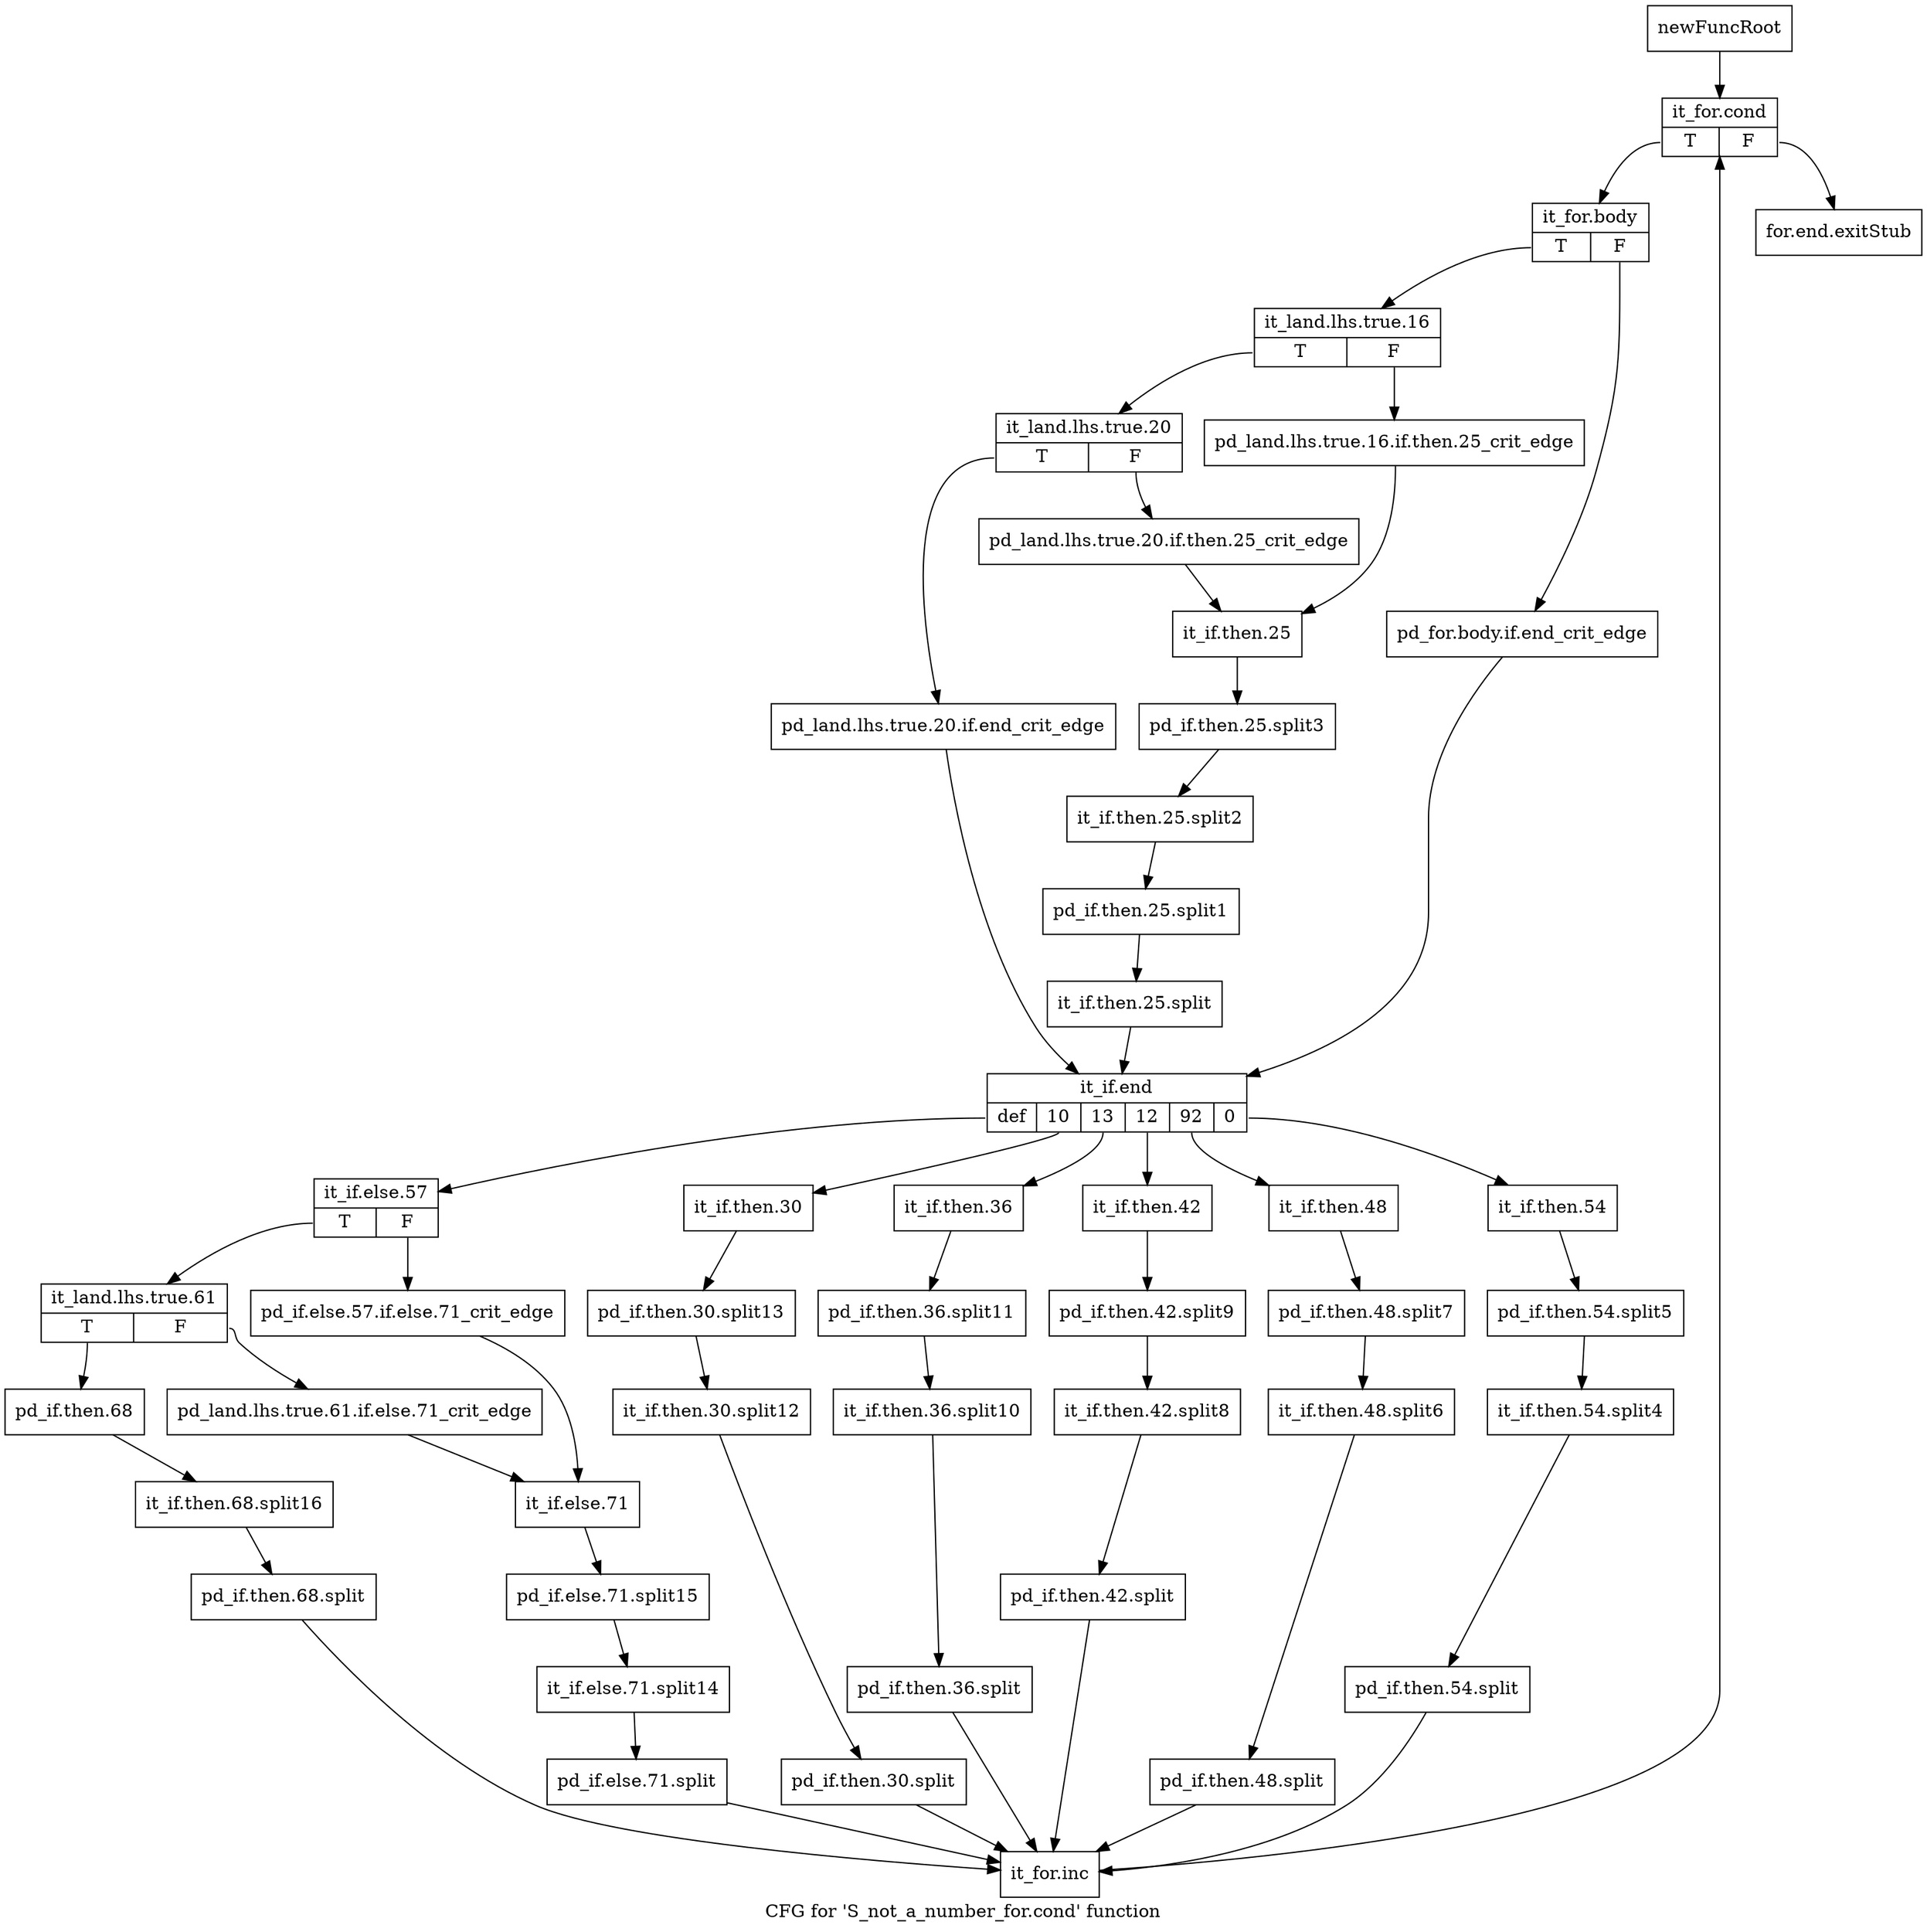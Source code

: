 digraph "CFG for 'S_not_a_number_for.cond' function" {
	label="CFG for 'S_not_a_number_for.cond' function";

	Node0x5521630 [shape=record,label="{newFuncRoot}"];
	Node0x5521630 -> Node0x55216d0;
	Node0x5521680 [shape=record,label="{for.end.exitStub}"];
	Node0x55216d0 [shape=record,label="{it_for.cond|{<s0>T|<s1>F}}"];
	Node0x55216d0:s0 -> Node0x5521720;
	Node0x55216d0:s1 -> Node0x5521680;
	Node0x5521720 [shape=record,label="{it_for.body|{<s0>T|<s1>F}}"];
	Node0x5521720:s0 -> Node0x55217c0;
	Node0x5521720:s1 -> Node0x5521770;
	Node0x5521770 [shape=record,label="{pd_for.body.if.end_crit_edge}"];
	Node0x5521770 -> Node0x55219a0;
	Node0x55217c0 [shape=record,label="{it_land.lhs.true.16|{<s0>T|<s1>F}}"];
	Node0x55217c0:s0 -> Node0x5521860;
	Node0x55217c0:s1 -> Node0x5521810;
	Node0x5521810 [shape=record,label="{pd_land.lhs.true.16.if.then.25_crit_edge}"];
	Node0x5521810 -> Node0x5521900;
	Node0x5521860 [shape=record,label="{it_land.lhs.true.20|{<s0>T|<s1>F}}"];
	Node0x5521860:s0 -> Node0x5521950;
	Node0x5521860:s1 -> Node0x55218b0;
	Node0x55218b0 [shape=record,label="{pd_land.lhs.true.20.if.then.25_crit_edge}"];
	Node0x55218b0 -> Node0x5521900;
	Node0x5521900 [shape=record,label="{it_if.then.25}"];
	Node0x5521900 -> Node0x64e8b00;
	Node0x64e8b00 [shape=record,label="{pd_if.then.25.split3}"];
	Node0x64e8b00 -> Node0x64e8900;
	Node0x64e8900 [shape=record,label="{it_if.then.25.split2}"];
	Node0x64e8900 -> Node0x64e8880;
	Node0x64e8880 [shape=record,label="{pd_if.then.25.split1}"];
	Node0x64e8880 -> Node0x64e8980;
	Node0x64e8980 [shape=record,label="{it_if.then.25.split}"];
	Node0x64e8980 -> Node0x55219a0;
	Node0x5521950 [shape=record,label="{pd_land.lhs.true.20.if.end_crit_edge}"];
	Node0x5521950 -> Node0x55219a0;
	Node0x55219a0 [shape=record,label="{it_if.end|{<s0>def|<s1>10|<s2>13|<s3>12|<s4>92|<s5>0}}"];
	Node0x55219a0:s0 -> Node0x5521b80;
	Node0x55219a0:s1 -> Node0x5521b30;
	Node0x55219a0:s2 -> Node0x5521ae0;
	Node0x55219a0:s3 -> Node0x5521a90;
	Node0x55219a0:s4 -> Node0x5521a40;
	Node0x55219a0:s5 -> Node0x55219f0;
	Node0x55219f0 [shape=record,label="{it_if.then.54}"];
	Node0x55219f0 -> Node0x6e62d20;
	Node0x6e62d20 [shape=record,label="{pd_if.then.54.split5}"];
	Node0x6e62d20 -> Node0x64e8a00;
	Node0x64e8a00 [shape=record,label="{it_if.then.54.split4}"];
	Node0x64e8a00 -> Node0x64e8b80;
	Node0x64e8b80 [shape=record,label="{pd_if.then.54.split}"];
	Node0x64e8b80 -> Node0x5521d60;
	Node0x5521a40 [shape=record,label="{it_if.then.48}"];
	Node0x5521a40 -> Node0x6e62c20;
	Node0x6e62c20 [shape=record,label="{pd_if.then.48.split7}"];
	Node0x6e62c20 -> Node0x6e62b20;
	Node0x6e62b20 [shape=record,label="{it_if.then.48.split6}"];
	Node0x6e62b20 -> Node0x6e62ad0;
	Node0x6e62ad0 [shape=record,label="{pd_if.then.48.split}"];
	Node0x6e62ad0 -> Node0x5521d60;
	Node0x5521a90 [shape=record,label="{it_if.then.42}"];
	Node0x5521a90 -> Node0x6e62e20;
	Node0x6e62e20 [shape=record,label="{pd_if.then.42.split9}"];
	Node0x6e62e20 -> Node0x6e62ca0;
	Node0x6e62ca0 [shape=record,label="{it_if.then.42.split8}"];
	Node0x6e62ca0 -> Node0x6e62ba0;
	Node0x6e62ba0 [shape=record,label="{pd_if.then.42.split}"];
	Node0x6e62ba0 -> Node0x5521d60;
	Node0x5521ae0 [shape=record,label="{it_if.then.36}"];
	Node0x5521ae0 -> Node0x64911e0;
	Node0x64911e0 [shape=record,label="{pd_if.then.36.split11}"];
	Node0x64911e0 -> Node0x6e63160;
	Node0x6e63160 [shape=record,label="{it_if.then.36.split10}"];
	Node0x6e63160 -> Node0x6e63040;
	Node0x6e63040 [shape=record,label="{pd_if.then.36.split}"];
	Node0x6e63040 -> Node0x5521d60;
	Node0x5521b30 [shape=record,label="{it_if.then.30}"];
	Node0x5521b30 -> Node0x6781330;
	Node0x6781330 [shape=record,label="{pd_if.then.30.split13}"];
	Node0x6781330 -> Node0x688e3e0;
	Node0x688e3e0 [shape=record,label="{it_if.then.30.split12}"];
	Node0x688e3e0 -> Node0x6e5c370;
	Node0x6e5c370 [shape=record,label="{pd_if.then.30.split}"];
	Node0x6e5c370 -> Node0x5521d60;
	Node0x5521b80 [shape=record,label="{it_if.else.57|{<s0>T|<s1>F}}"];
	Node0x5521b80:s0 -> Node0x5521c20;
	Node0x5521b80:s1 -> Node0x5521bd0;
	Node0x5521bd0 [shape=record,label="{pd_if.else.57.if.else.71_crit_edge}"];
	Node0x5521bd0 -> Node0x5521cc0;
	Node0x5521c20 [shape=record,label="{it_land.lhs.true.61|{<s0>T|<s1>F}}"];
	Node0x5521c20:s0 -> Node0x5521d10;
	Node0x5521c20:s1 -> Node0x5521c70;
	Node0x5521c70 [shape=record,label="{pd_land.lhs.true.61.if.else.71_crit_edge}"];
	Node0x5521c70 -> Node0x5521cc0;
	Node0x5521cc0 [shape=record,label="{it_if.else.71}"];
	Node0x5521cc0 -> Node0x6e851e0;
	Node0x6e851e0 [shape=record,label="{pd_if.else.71.split15}"];
	Node0x6e851e0 -> Node0x6e62d70;
	Node0x6e62d70 [shape=record,label="{it_if.else.71.split14}"];
	Node0x6e62d70 -> Node0x6490c30;
	Node0x6490c30 [shape=record,label="{pd_if.else.71.split}"];
	Node0x6490c30 -> Node0x5521d60;
	Node0x5521d10 [shape=record,label="{pd_if.then.68}"];
	Node0x5521d10 -> Node0x64e8e00;
	Node0x64e8e00 [shape=record,label="{it_if.then.68.split16}"];
	Node0x64e8e00 -> Node0x6e62f70;
	Node0x6e62f70 [shape=record,label="{pd_if.then.68.split}"];
	Node0x6e62f70 -> Node0x5521d60;
	Node0x5521d60 [shape=record,label="{it_for.inc}"];
	Node0x5521d60 -> Node0x55216d0;
}
